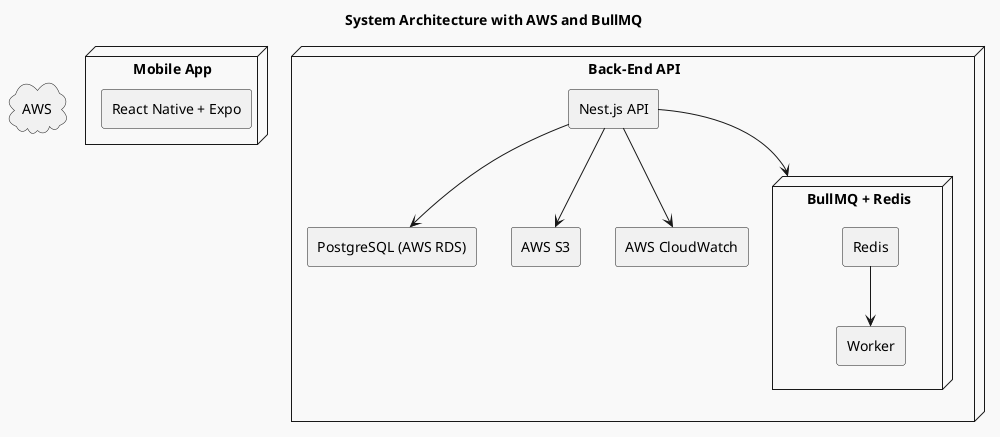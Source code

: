 
@startuml
title System Architecture with AWS and BullMQ

skinparam backgroundColor #f9f9f9
skinparam componentStyle rectangle

node "Mobile App" {
  [React Native + Expo]
}

node "Back-End API" {
  [Nest.js API] --> [BullMQ + Redis]
  [Nest.js API] --> [PostgreSQL (AWS RDS)]
  [Nest.js API] --> [AWS S3]
  [Nest.js API] --> [AWS CloudWatch]
}

node "BullMQ + Redis" {
  [Redis] --> [Worker]
}

cloud "AWS" {
  [PostgreSQL (AWS RDS)]
  [AWS S3]
  [AWS CloudWatch]
}

@enduml
